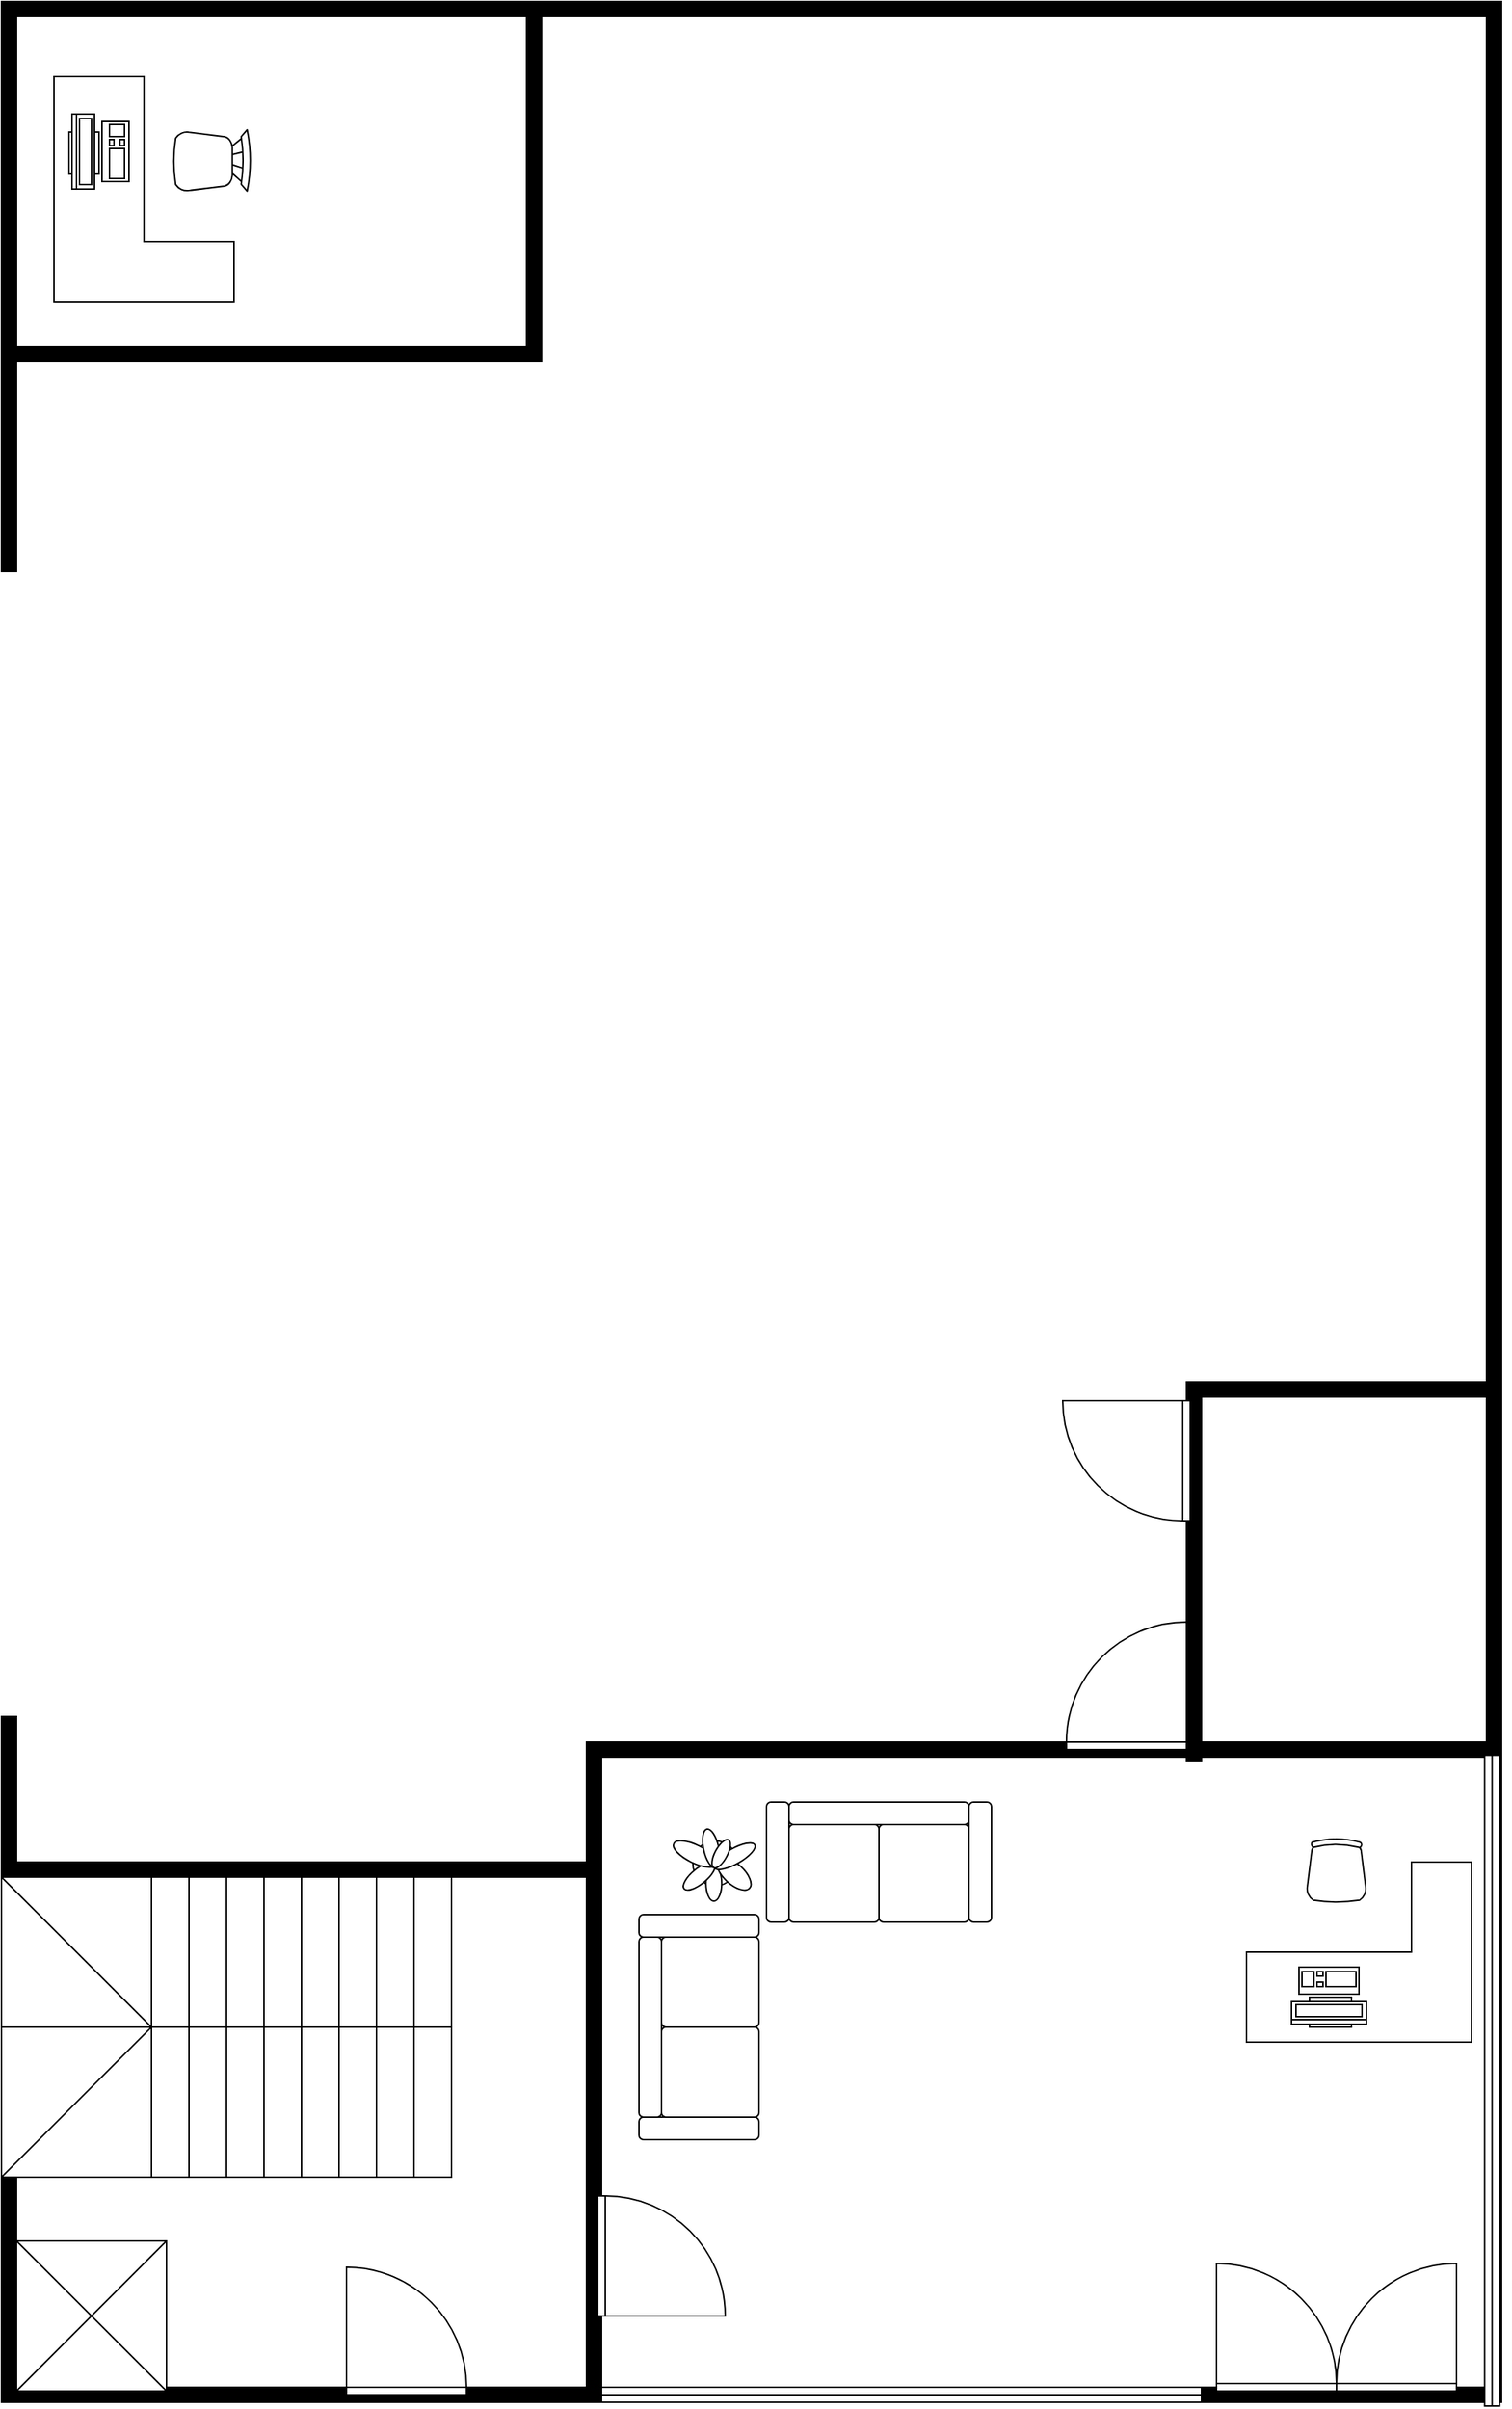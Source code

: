 <mxfile version="22.1.18" type="github">
  <diagram name="Page-1" id="4bd5d27a-524c-7e24-5d5f-89a86ee4fca1">
    <mxGraphModel dx="1273" dy="1714" grid="1" gridSize="10" guides="1" tooltips="1" connect="1" arrows="1" fold="1" page="1" pageScale="1" pageWidth="1100" pageHeight="850" background="none" math="0" shadow="0">
      <root>
        <mxCell id="0" />
        <mxCell id="1" parent="0" />
        <mxCell id="b0zFCqW9HWxMV5RH-Vs3-1" value="" style="verticalLabelPosition=bottom;html=1;verticalAlign=top;align=center;shape=mxgraph.floorplan.wallCorner;fillColor=strokeColor;" vertex="1" parent="1">
          <mxGeometry x="240" y="-840" width="1000" height="1600" as="geometry" />
        </mxCell>
        <mxCell id="b0zFCqW9HWxMV5RH-Vs3-4" value="" style="verticalLabelPosition=bottom;html=1;verticalAlign=top;align=center;shape=mxgraph.floorplan.wallCorner;fillColor=strokeColor;direction=west" vertex="1" parent="1">
          <mxGeometry x="250" y="-830" width="990" height="1590" as="geometry" />
        </mxCell>
        <mxCell id="b0zFCqW9HWxMV5RH-Vs3-6" value="" style="verticalLabelPosition=bottom;html=1;verticalAlign=top;align=center;shape=mxgraph.floorplan.doorDouble;aspect=fixed;rotation=-180;" vertex="1" parent="1">
          <mxGeometry x="1050" y="667.5" width="160" height="85" as="geometry" />
        </mxCell>
        <mxCell id="b0zFCqW9HWxMV5RH-Vs3-7" value="" style="verticalLabelPosition=bottom;html=1;verticalAlign=top;align=center;shape=mxgraph.floorplan.stairsRest;rotation=-180;" vertex="1" parent="1">
          <mxGeometry x="240" y="410" width="300" height="200" as="geometry" />
        </mxCell>
        <mxCell id="b0zFCqW9HWxMV5RH-Vs3-8" value="" style="verticalLabelPosition=bottom;html=1;verticalAlign=top;align=center;shape=mxgraph.floorplan.wall;fillColor=strokeColor;direction=south;" vertex="1" parent="1">
          <mxGeometry x="630" y="525" width="10" height="235" as="geometry" />
        </mxCell>
        <mxCell id="b0zFCqW9HWxMV5RH-Vs3-9" value="" style="verticalLabelPosition=bottom;html=1;verticalAlign=top;align=center;shape=mxgraph.floorplan.wall;fillColor=strokeColor;" vertex="1" parent="1">
          <mxGeometry x="240" y="400" width="390" height="10" as="geometry" />
        </mxCell>
        <mxCell id="b0zFCqW9HWxMV5RH-Vs3-10" value="" style="verticalLabelPosition=bottom;html=1;verticalAlign=top;align=center;shape=mxgraph.floorplan.doorLeft;aspect=fixed;rotation=-90;" vertex="1" parent="1">
          <mxGeometry x="640" y="620" width="80" height="85" as="geometry" />
        </mxCell>
        <mxCell id="b0zFCqW9HWxMV5RH-Vs3-11" value="" style="verticalLabelPosition=bottom;html=1;verticalAlign=top;align=center;shape=mxgraph.floorplan.wallCorner;fillColor=strokeColor;" vertex="1" parent="1">
          <mxGeometry x="630" y="320" width="600" height="220" as="geometry" />
        </mxCell>
        <mxCell id="b0zFCqW9HWxMV5RH-Vs3-12" value="" style="verticalLabelPosition=bottom;html=1;verticalAlign=top;align=center;shape=mxgraph.floorplan.desk_corner_2;rotation=-180;" vertex="1" parent="1">
          <mxGeometry x="1070" y="400" width="150" height="120" as="geometry" />
        </mxCell>
        <mxCell id="b0zFCqW9HWxMV5RH-Vs3-13" value="" style="verticalLabelPosition=bottom;html=1;verticalAlign=top;align=center;shape=mxgraph.floorplan.couch;rotation=0;" vertex="1" parent="1">
          <mxGeometry x="750" y="360" width="150" height="80" as="geometry" />
        </mxCell>
        <mxCell id="b0zFCqW9HWxMV5RH-Vs3-14" value="" style="verticalLabelPosition=bottom;html=1;verticalAlign=top;align=center;shape=mxgraph.floorplan.elevator;" vertex="1" parent="1">
          <mxGeometry x="250" y="652.5" width="100" height="100" as="geometry" />
        </mxCell>
        <mxCell id="b0zFCqW9HWxMV5RH-Vs3-15" value="" style="verticalLabelPosition=bottom;html=1;verticalAlign=top;align=center;shape=mxgraph.floorplan.doorRight;aspect=fixed;rotation=-180;" vertex="1" parent="1">
          <mxGeometry x="470" y="670" width="80" height="85" as="geometry" />
        </mxCell>
        <mxCell id="b0zFCqW9HWxMV5RH-Vs3-16" value="" style="verticalLabelPosition=bottom;html=1;verticalAlign=top;align=center;shape=mxgraph.floorplan.couch;rotation=-90;" vertex="1" parent="1">
          <mxGeometry x="630" y="470" width="150" height="80" as="geometry" />
        </mxCell>
        <mxCell id="b0zFCqW9HWxMV5RH-Vs3-17" value="" style="verticalLabelPosition=bottom;html=1;verticalAlign=top;align=center;shape=mxgraph.floorplan.doorLeft;aspect=fixed;rotation=-180;" vertex="1" parent="1">
          <mxGeometry x="950" y="240" width="80" height="85" as="geometry" />
        </mxCell>
        <mxCell id="b0zFCqW9HWxMV5RH-Vs3-18" value="" style="verticalLabelPosition=bottom;html=1;verticalAlign=top;align=center;shape=mxgraph.floorplan.office_chair;" vertex="1" parent="1">
          <mxGeometry x="1110" y="384" width="40" height="43" as="geometry" />
        </mxCell>
        <mxCell id="b0zFCqW9HWxMV5RH-Vs3-19" value="" style="verticalLabelPosition=bottom;html=1;verticalAlign=top;align=center;shape=mxgraph.floorplan.wallCorner;fillColor=strokeColor;" vertex="1" parent="1">
          <mxGeometry x="1030" y="80" width="200" height="253" as="geometry" />
        </mxCell>
        <mxCell id="b0zFCqW9HWxMV5RH-Vs3-20" value="" style="verticalLabelPosition=bottom;html=1;verticalAlign=top;align=center;shape=mxgraph.floorplan.doorLeft;aspect=fixed;rotation=90;" vertex="1" parent="1">
          <mxGeometry x="950" y="90" width="80" height="85" as="geometry" />
        </mxCell>
        <mxCell id="b0zFCqW9HWxMV5RH-Vs3-21" value="" style="verticalLabelPosition=bottom;html=1;verticalAlign=top;align=center;shape=mxgraph.floorplan.window;" vertex="1" parent="1">
          <mxGeometry x="640" y="750" width="400" height="10" as="geometry" />
        </mxCell>
        <mxCell id="b0zFCqW9HWxMV5RH-Vs3-22" value="" style="verticalLabelPosition=bottom;html=1;verticalAlign=top;align=center;shape=mxgraph.floorplan.window;rotation=90;" vertex="1" parent="1">
          <mxGeometry x="1016.88" y="534.38" width="433.75" height="22.5" as="geometry" />
        </mxCell>
        <mxCell id="b0zFCqW9HWxMV5RH-Vs3-23" value="" style="verticalLabelPosition=bottom;html=1;verticalAlign=top;align=center;shape=mxgraph.floorplan.workstation;rotation=-180;" vertex="1" parent="1">
          <mxGeometry x="1100" y="470" width="50" height="40" as="geometry" />
        </mxCell>
        <mxCell id="b0zFCqW9HWxMV5RH-Vs3-24" value="" style="verticalLabelPosition=bottom;html=1;verticalAlign=top;align=center;shape=mxgraph.floorplan.plant;" vertex="1" parent="1">
          <mxGeometry x="690" y="375" width="47" height="51" as="geometry" />
        </mxCell>
        <mxCell id="b0zFCqW9HWxMV5RH-Vs3-25" value="" style="verticalLabelPosition=bottom;html=1;verticalAlign=top;align=center;shape=mxgraph.floorplan.wallCorner;fillColor=strokeColor;direction=west" vertex="1" parent="1">
          <mxGeometry x="250" y="-830" width="350" height="230" as="geometry" />
        </mxCell>
        <mxCell id="b0zFCqW9HWxMV5RH-Vs3-26" value="" style="verticalLabelPosition=bottom;html=1;verticalAlign=top;align=center;shape=mxgraph.floorplan.desk_corner_2;rotation=-90;" vertex="1" parent="1">
          <mxGeometry x="260" y="-775" width="150" height="120" as="geometry" />
        </mxCell>
        <mxCell id="b0zFCqW9HWxMV5RH-Vs3-27" value="" style="verticalLabelPosition=bottom;html=1;verticalAlign=top;align=center;shape=mxgraph.floorplan.chair;rotation=90;" vertex="1" parent="1">
          <mxGeometry x="360" y="-760" width="41" height="52" as="geometry" />
        </mxCell>
        <mxCell id="b0zFCqW9HWxMV5RH-Vs3-28" value="" style="verticalLabelPosition=bottom;html=1;verticalAlign=top;align=center;shape=mxgraph.floorplan.workstation;rotation=-90;" vertex="1" parent="1">
          <mxGeometry x="280" y="-760" width="50" height="40" as="geometry" />
        </mxCell>
      </root>
    </mxGraphModel>
  </diagram>
</mxfile>

